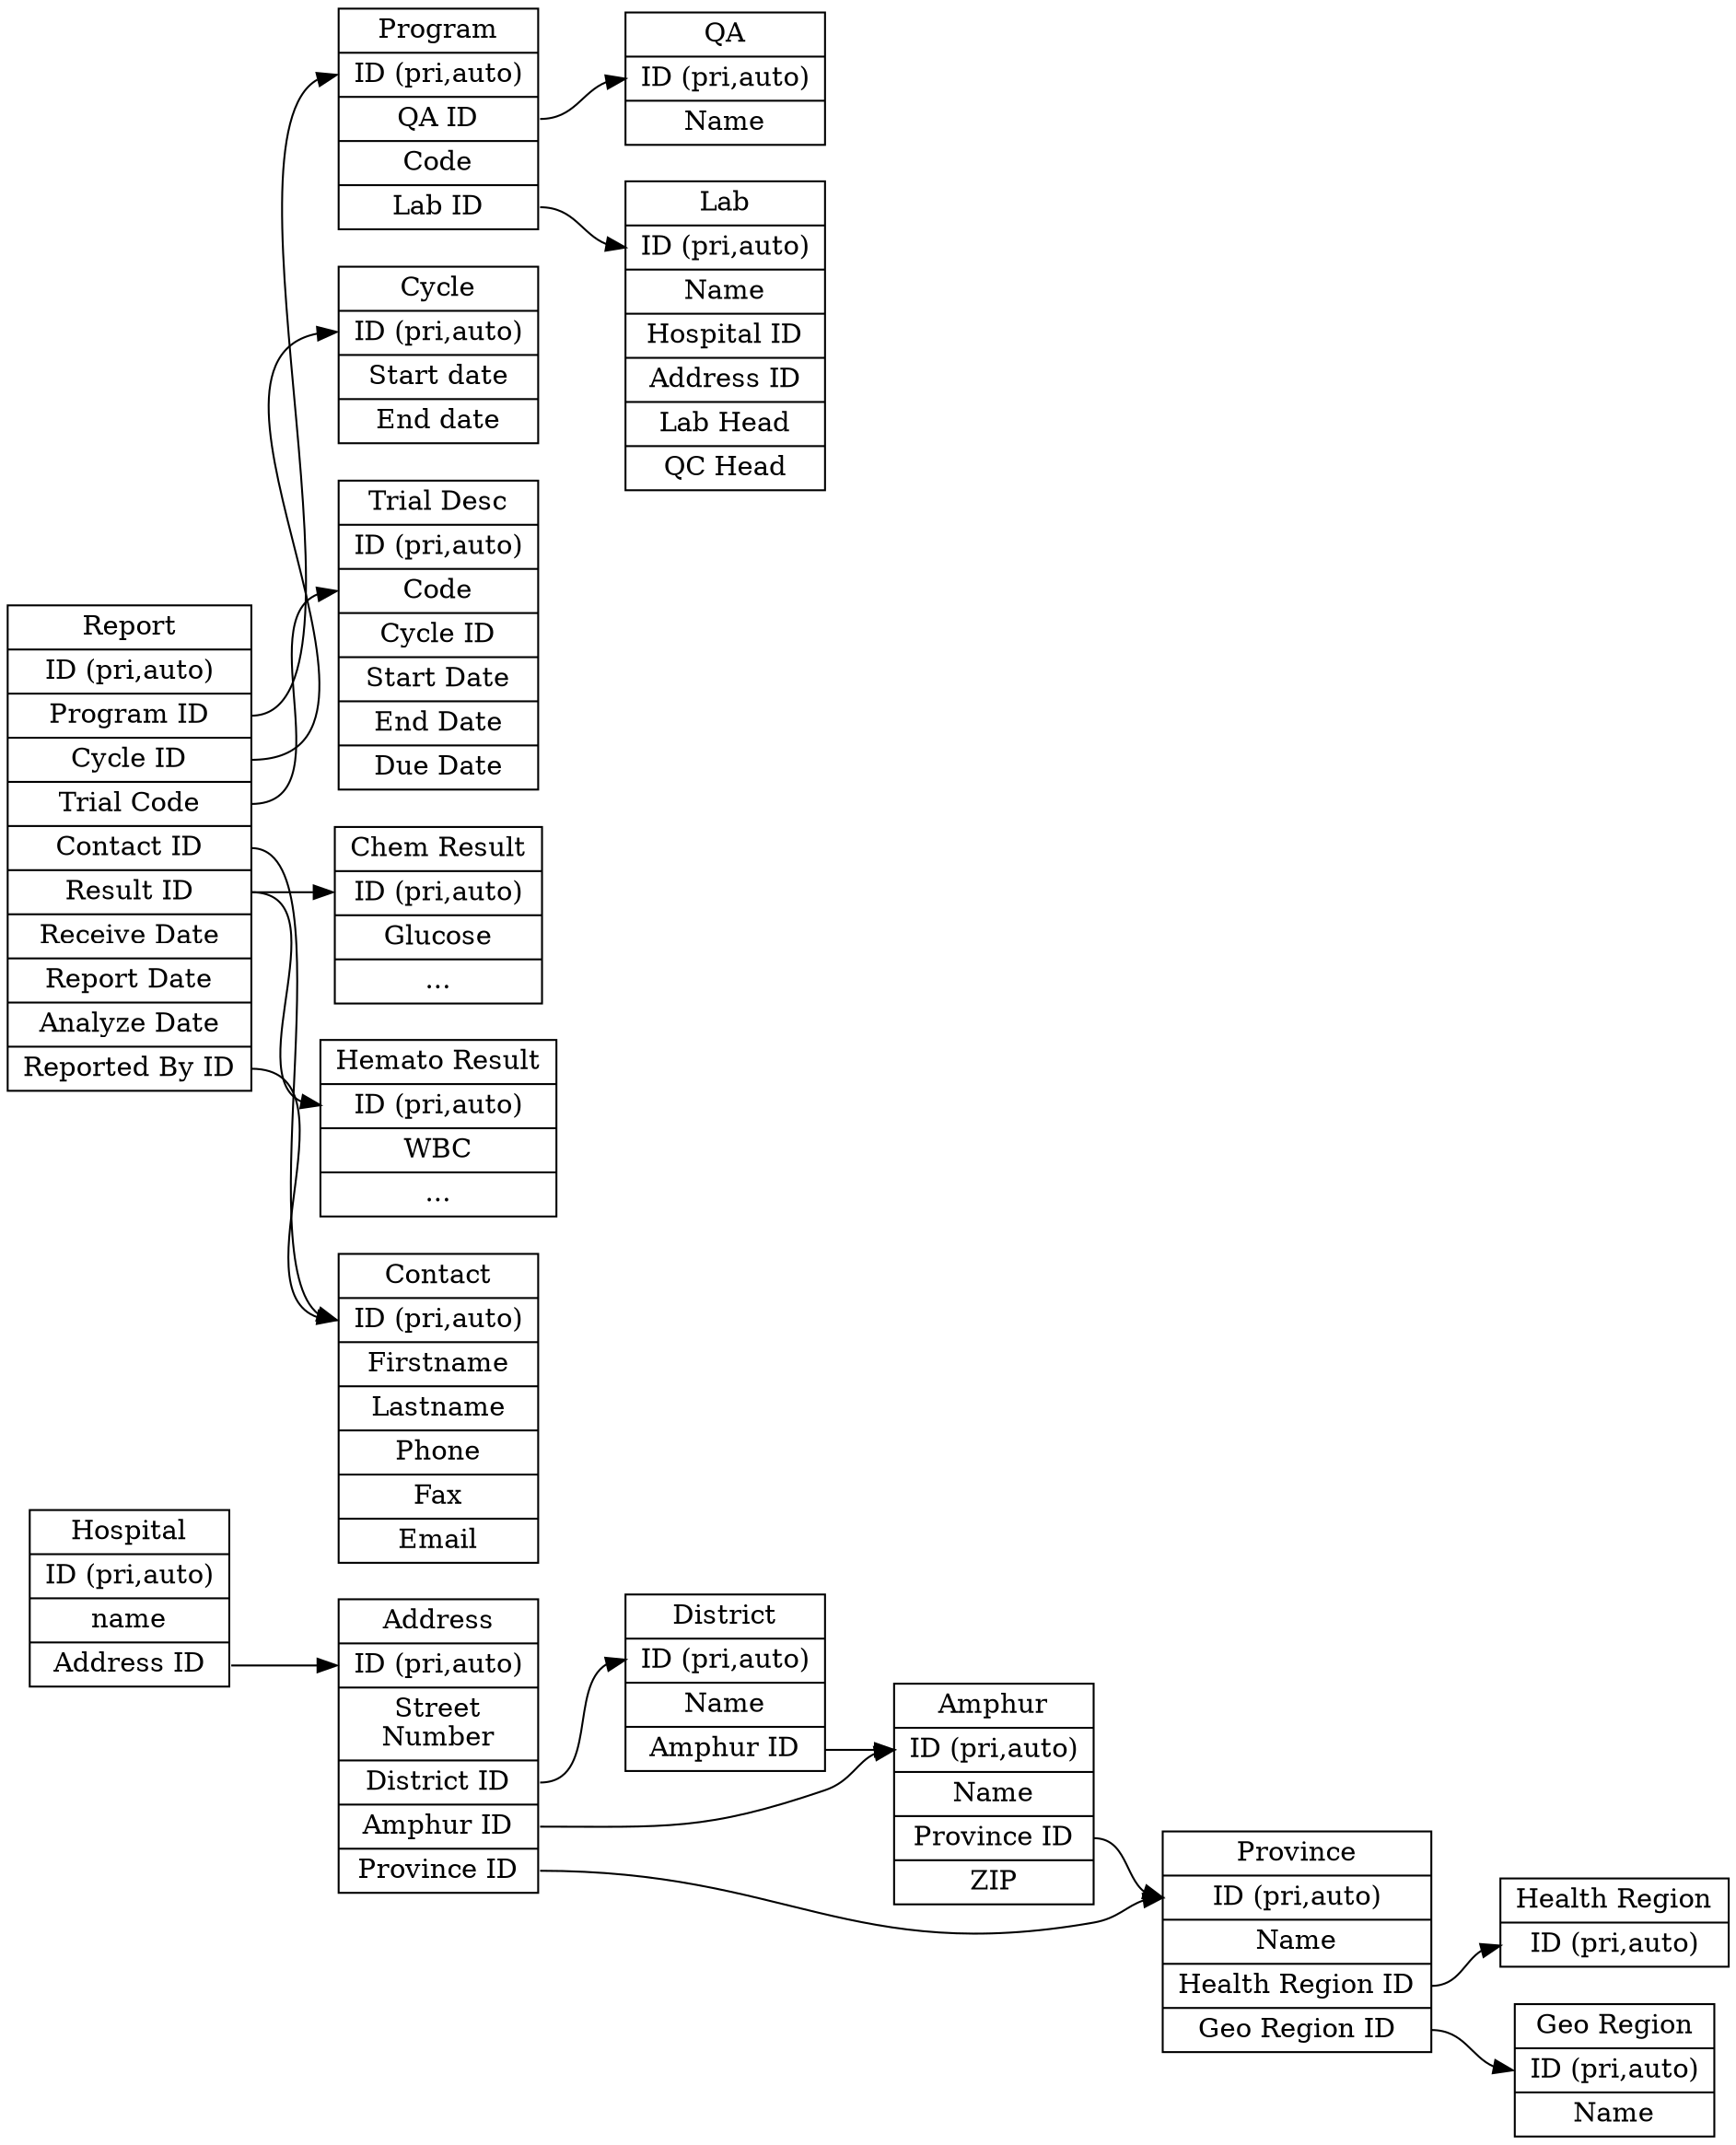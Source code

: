 digraph G {
    graph [rankdir = "LR"];
    "hospital_table" [shape = "record" label = "Hospital|ID (pri,auto)|name|<f3>Address ID"];
    "address_table" [shape = "record" label="Address|<f1>ID (pri,auto)|Street\nNumber|<f3>District ID|<f4>Amphur ID|<f5>Province ID"];
    "province_table" [shape = "record" label="Province|<f1>ID (pri,auto)|Name|<f3>Health Region ID|<f4>Geo Region ID"];
    "amphur_table" [shape="record" label="Amphur|<f1>ID (pri,auto)|Name|<f3>Province ID|ZIP"];
    "district_table" [shape="record" label="District|<f1>ID (pri,auto)|Name|<f3>Amphur ID"];
    "health_region_table" [shape="record" label="Health Region|<f1>ID (pri,auto)"];
    "geo_region_table" [shape="record" label="Geo Region|<f1>ID (pri,auto)|Name"];

    "lab_table" [shape="record" label="Lab|<f1>ID (pri,auto)|Name|Hospital ID|Address ID|Lab Head|QC Head"];
    "contact_table" [shape="record" label="Contact|<f1>ID (pri,auto)|Firstname|Lastname|Phone|Fax|Email"];
    "program_table" [shape="record" label="Program|<f1>ID (pri,auto)|<f2>QA ID|<f3>Code|<f4>Lab ID"];

    "cycle_table" [shape="record" label="Cycle|<f1>ID (pri,auto)|Start date|End date"];
    "report_table" [shape="record" label="Report|<f1>ID (pri,auto)|<f2>Program ID|<f3>Cycle ID|<f4>Trial Code|<f5>Contact ID|<f6>Result ID|Receive Date|Report Date|Analyze Date|<f10>Reported By ID"];
    "trial_desc_table" [shape="record" label="Trial Desc|<f1>ID (pri,auto)|<f2>Code|<f3>Cycle ID|Start Date|End Date|Due Date"];
    "qa_table" [shape="record" label="QA|<f1>ID (pri,auto)|Name"]

    "chem_result_table" [shape="record" label="Chem Result|<f1>ID (pri,auto)|Glucose|..."];
    "hemato_result_table" [shape="record" label="Hemato Result|<f1>ID (pri,auto)|WBC|..."];

    "address_table":f3 -> "district_table":f1;
    "address_table":f4 -> "amphur_table":f1;
    "address_table":f5 -> "province_table":f1;

    "hospital_table":f3 -> "address_table":f1;

    "amphur_table":f3 -> "province_table":f1;
    "district_table":f3 -> "amphur_table":f1;

    "province_table":f3 -> "health_region_table":f1;
    "province_table":f4 -> "geo_region_table":f1;

    "report_table":f3 -> "cycle_table":f1
    "report_table":f4 -> "trial_desc_table":f2
    "report_table":f5 -> "contact_table":f1;
    "report_table":f6 -> "chem_result_table":f1;
    "report_table":f6 -> "hemato_result_table":f1;

    "report_table":f2 -> "program_table":f1;
    "report_table":f10 -> "contact_table":f1;
    "program_table":f4 -> "lab_table":f1;
    "program_table":f2 -> "qa_table":f1;
}
